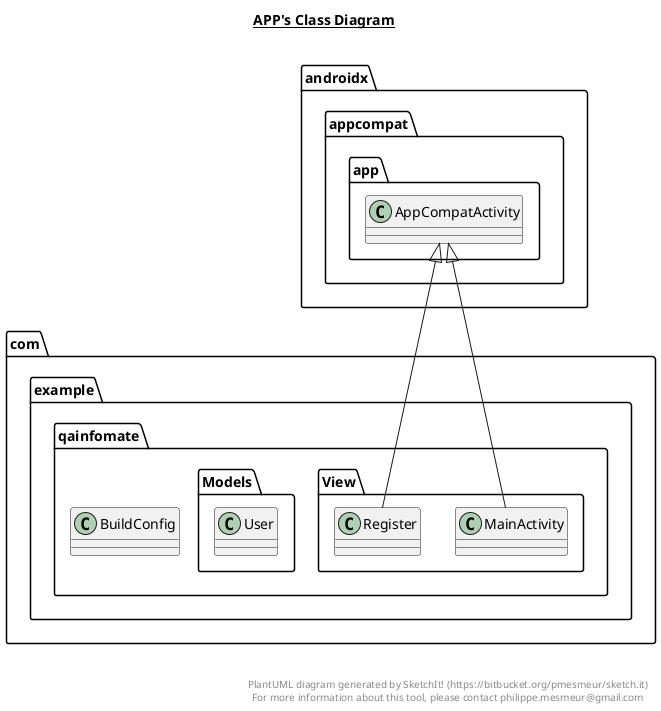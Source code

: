 @startuml

title __APP's Class Diagram__\n

  namespace com.example.qainfomate {
    class com.example.qainfomate.BuildConfig {
    }
  }
  

  namespace com.example.qainfomate {
    class com.example.qainfomate.View.MainActivity {
    }
  }
  

  namespace com.example.qainfomate {
    class com.example.qainfomate.View.Register {
    }
  }
  

  namespace com.example.qainfomate {
    class com.example.qainfomate.Models.User {
    }
  }
  

  com.example.qainfomate.View.MainActivity -up-|> androidx.appcompat.app.AppCompatActivity
  com.example.qainfomate.View.Register -up-|> androidx.appcompat.app.AppCompatActivity


right footer


PlantUML diagram generated by SketchIt! (https://bitbucket.org/pmesmeur/sketch.it)
For more information about this tool, please contact philippe.mesmeur@gmail.com
endfooter

@enduml
